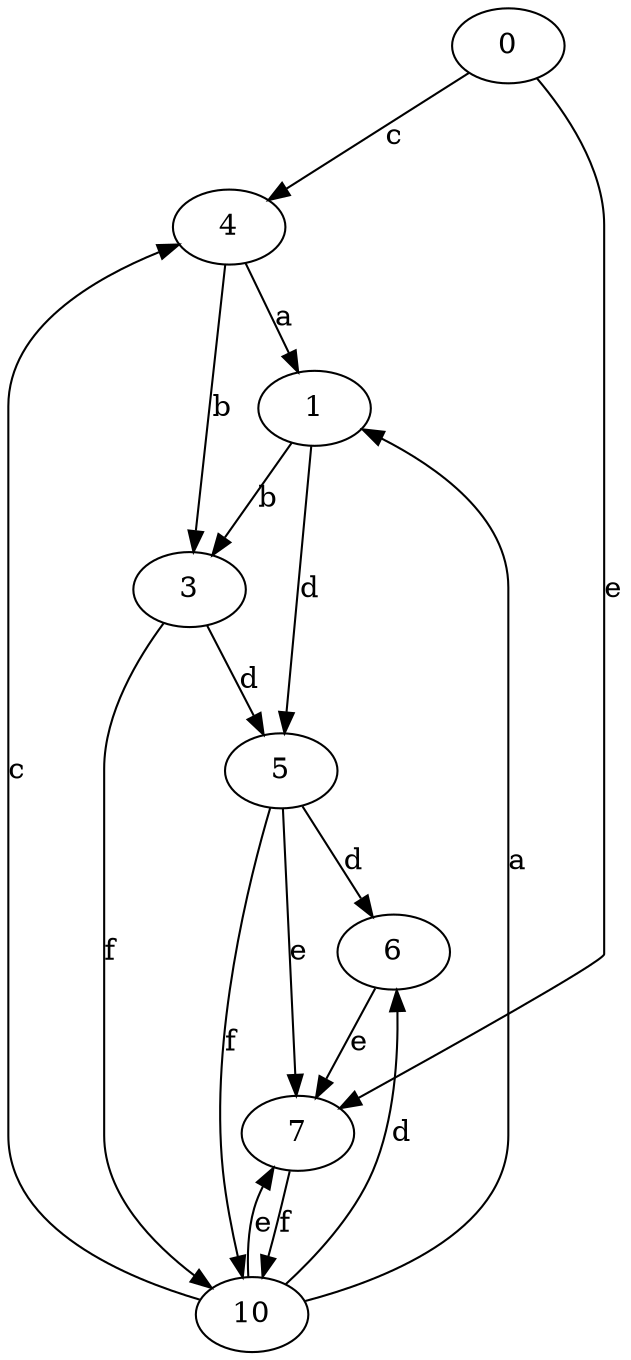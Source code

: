 strict digraph  {
0;
1;
3;
4;
5;
6;
7;
10;
0 -> 4  [label=c];
0 -> 7  [label=e];
1 -> 3  [label=b];
1 -> 5  [label=d];
3 -> 5  [label=d];
3 -> 10  [label=f];
4 -> 1  [label=a];
4 -> 3  [label=b];
5 -> 6  [label=d];
5 -> 7  [label=e];
5 -> 10  [label=f];
6 -> 7  [label=e];
7 -> 10  [label=f];
10 -> 1  [label=a];
10 -> 4  [label=c];
10 -> 6  [label=d];
10 -> 7  [label=e];
}
